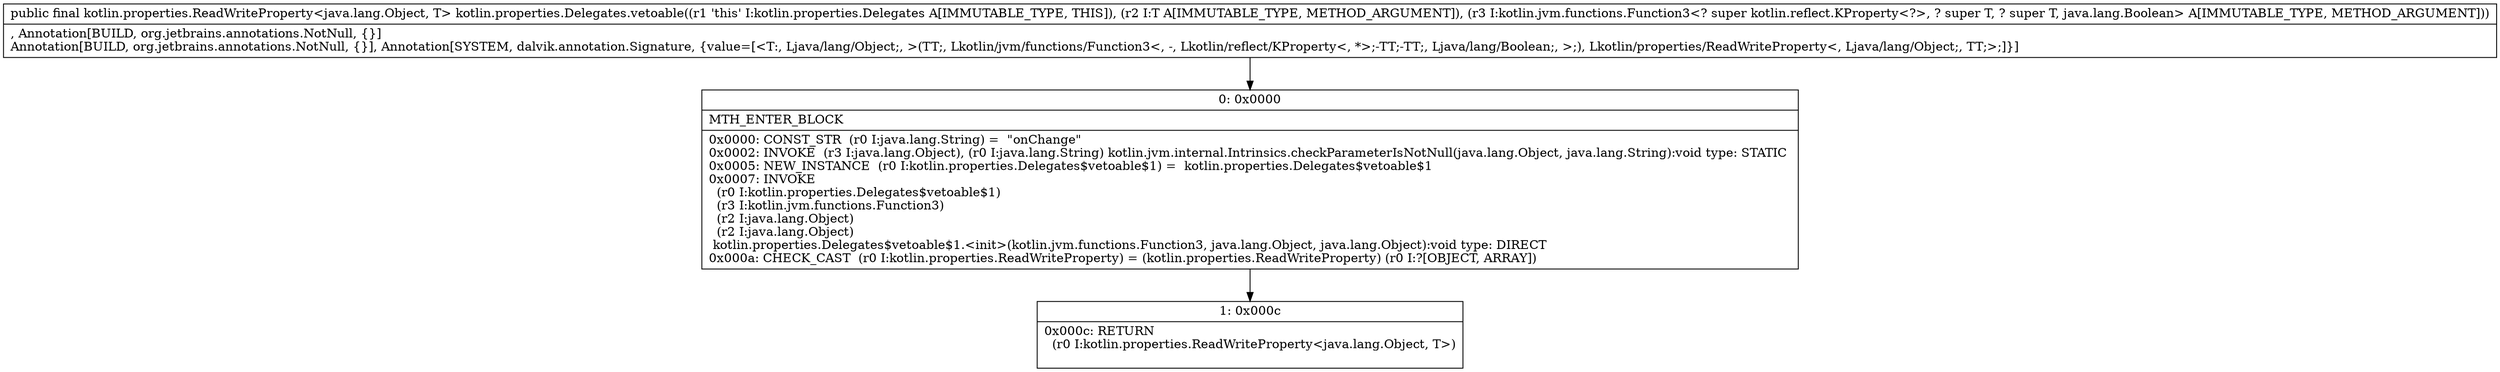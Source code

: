 digraph "CFG forkotlin.properties.Delegates.vetoable(Ljava\/lang\/Object;Lkotlin\/jvm\/functions\/Function3;)Lkotlin\/properties\/ReadWriteProperty;" {
Node_0 [shape=record,label="{0\:\ 0x0000|MTH_ENTER_BLOCK\l|0x0000: CONST_STR  (r0 I:java.lang.String) =  \"onChange\" \l0x0002: INVOKE  (r3 I:java.lang.Object), (r0 I:java.lang.String) kotlin.jvm.internal.Intrinsics.checkParameterIsNotNull(java.lang.Object, java.lang.String):void type: STATIC \l0x0005: NEW_INSTANCE  (r0 I:kotlin.properties.Delegates$vetoable$1) =  kotlin.properties.Delegates$vetoable$1 \l0x0007: INVOKE  \l  (r0 I:kotlin.properties.Delegates$vetoable$1)\l  (r3 I:kotlin.jvm.functions.Function3)\l  (r2 I:java.lang.Object)\l  (r2 I:java.lang.Object)\l kotlin.properties.Delegates$vetoable$1.\<init\>(kotlin.jvm.functions.Function3, java.lang.Object, java.lang.Object):void type: DIRECT \l0x000a: CHECK_CAST  (r0 I:kotlin.properties.ReadWriteProperty) = (kotlin.properties.ReadWriteProperty) (r0 I:?[OBJECT, ARRAY]) \l}"];
Node_1 [shape=record,label="{1\:\ 0x000c|0x000c: RETURN  \l  (r0 I:kotlin.properties.ReadWriteProperty\<java.lang.Object, T\>)\l \l}"];
MethodNode[shape=record,label="{public final kotlin.properties.ReadWriteProperty\<java.lang.Object, T\> kotlin.properties.Delegates.vetoable((r1 'this' I:kotlin.properties.Delegates A[IMMUTABLE_TYPE, THIS]), (r2 I:T A[IMMUTABLE_TYPE, METHOD_ARGUMENT]), (r3 I:kotlin.jvm.functions.Function3\<? super kotlin.reflect.KProperty\<?\>, ? super T, ? super T, java.lang.Boolean\> A[IMMUTABLE_TYPE, METHOD_ARGUMENT]))  | , Annotation[BUILD, org.jetbrains.annotations.NotNull, \{\}]\lAnnotation[BUILD, org.jetbrains.annotations.NotNull, \{\}], Annotation[SYSTEM, dalvik.annotation.Signature, \{value=[\<T:, Ljava\/lang\/Object;, \>(TT;, Lkotlin\/jvm\/functions\/Function3\<, \-, Lkotlin\/reflect\/KProperty\<, *\>;\-TT;\-TT;, Ljava\/lang\/Boolean;, \>;), Lkotlin\/properties\/ReadWriteProperty\<, Ljava\/lang\/Object;, TT;\>;]\}]\l}"];
MethodNode -> Node_0;
Node_0 -> Node_1;
}

